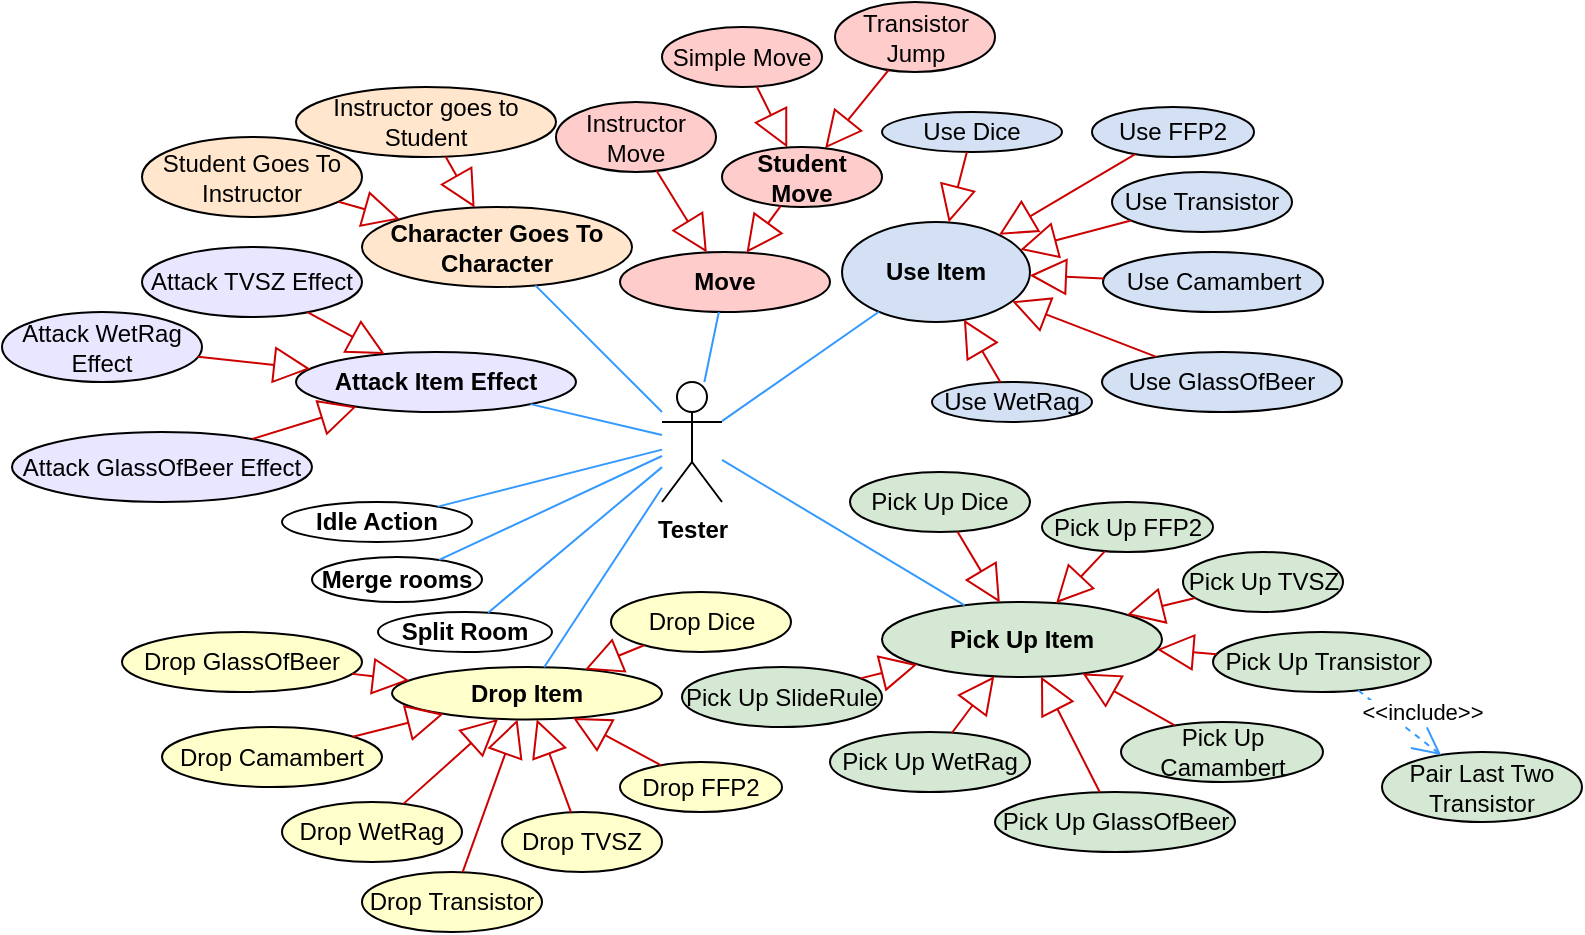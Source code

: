 <mxfile version="24.1.0" type="device">
  <diagram name="UseCase" id="qsMjnIcyi-WN0eaT_Iao">
    <mxGraphModel dx="1075" dy="518" grid="1" gridSize="10" guides="1" tooltips="1" connect="1" arrows="1" fold="1" page="1" pageScale="1" pageWidth="827" pageHeight="1169" math="0" shadow="0">
      <root>
        <mxCell id="0" />
        <mxCell id="1" parent="0" />
        <mxCell id="lT9Hb-5_YNJ0qb3hjdj5-1" value="&lt;b&gt;Tester&lt;/b&gt;" style="shape=umlActor;verticalLabelPosition=bottom;verticalAlign=top;html=1;strokeColor=#000000;" parent="1" vertex="1">
          <mxGeometry x="340" y="345" width="30" height="60" as="geometry" />
        </mxCell>
        <mxCell id="lT9Hb-5_YNJ0qb3hjdj5-2" value="&lt;b&gt;Move&lt;/b&gt;" style="ellipse;whiteSpace=wrap;html=1;fillColor=#FFCCCC;" parent="1" vertex="1">
          <mxGeometry x="319" y="280" width="105" height="30" as="geometry" />
        </mxCell>
        <mxCell id="lT9Hb-5_YNJ0qb3hjdj5-3" value="Transistor Jump" style="ellipse;whiteSpace=wrap;html=1;fillColor=#FFCCCC;" parent="1" vertex="1">
          <mxGeometry x="426.5" y="155" width="80" height="35" as="geometry" />
        </mxCell>
        <mxCell id="lT9Hb-5_YNJ0qb3hjdj5-4" value="Simple Move" style="ellipse;whiteSpace=wrap;html=1;fillColor=#FFCCCC;" parent="1" vertex="1">
          <mxGeometry x="340" y="167.5" width="80" height="30" as="geometry" />
        </mxCell>
        <mxCell id="lT9Hb-5_YNJ0qb3hjdj5-5" value="" style="endArrow=block;endSize=16;endFill=0;html=1;rounded=0;strokeColor=#CC0000;" parent="1" source="lT9Hb-5_YNJ0qb3hjdj5-3" target="MtzeGrgQ0cjP38RyA9aJ-1" edge="1">
          <mxGeometry width="160" relative="1" as="geometry">
            <mxPoint x="260" y="305" as="sourcePoint" />
            <mxPoint x="420" y="305" as="targetPoint" />
          </mxGeometry>
        </mxCell>
        <mxCell id="lT9Hb-5_YNJ0qb3hjdj5-6" value="" style="endArrow=block;endSize=16;endFill=0;html=1;rounded=0;strokeColor=#CC0000;" parent="1" source="lT9Hb-5_YNJ0qb3hjdj5-4" target="MtzeGrgQ0cjP38RyA9aJ-1" edge="1">
          <mxGeometry width="160" relative="1" as="geometry">
            <mxPoint x="390" y="169" as="sourcePoint" />
            <mxPoint x="494" y="251" as="targetPoint" />
          </mxGeometry>
        </mxCell>
        <mxCell id="lT9Hb-5_YNJ0qb3hjdj5-7" value="&lt;b&gt;Use Item&lt;/b&gt;" style="ellipse;whiteSpace=wrap;html=1;fillColor=#D4E1F5;" parent="1" vertex="1">
          <mxGeometry x="430" y="265" width="94" height="50" as="geometry" />
        </mxCell>
        <mxCell id="lT9Hb-5_YNJ0qb3hjdj5-9" value="Use Dice" style="ellipse;whiteSpace=wrap;html=1;fillColor=#D4E1F5;" parent="1" vertex="1">
          <mxGeometry x="450" y="210" width="90" height="20" as="geometry" />
        </mxCell>
        <mxCell id="lT9Hb-5_YNJ0qb3hjdj5-12" value="" style="endArrow=none;html=1;rounded=0;strokeColor=#3399FF;" parent="1" source="lT9Hb-5_YNJ0qb3hjdj5-1" target="lT9Hb-5_YNJ0qb3hjdj5-2" edge="1">
          <mxGeometry width="50" height="50" relative="1" as="geometry">
            <mxPoint x="540" y="355" as="sourcePoint" />
            <mxPoint x="590" y="305" as="targetPoint" />
          </mxGeometry>
        </mxCell>
        <mxCell id="lT9Hb-5_YNJ0qb3hjdj5-14" value="Use FFP2" style="ellipse;whiteSpace=wrap;html=1;fillColor=#D4E1F5;" parent="1" vertex="1">
          <mxGeometry x="555" y="207.5" width="81" height="25" as="geometry" />
        </mxCell>
        <mxCell id="lT9Hb-5_YNJ0qb3hjdj5-16" value="" style="endArrow=none;html=1;rounded=0;strokeColor=#3399FF;" parent="1" source="lT9Hb-5_YNJ0qb3hjdj5-1" target="lT9Hb-5_YNJ0qb3hjdj5-7" edge="1">
          <mxGeometry width="50" height="50" relative="1" as="geometry">
            <mxPoint x="430" y="435" as="sourcePoint" />
            <mxPoint x="480" y="385" as="targetPoint" />
          </mxGeometry>
        </mxCell>
        <mxCell id="lT9Hb-5_YNJ0qb3hjdj5-18" value="Use Transistor" style="ellipse;whiteSpace=wrap;html=1;fillColor=#D4E1F5;" parent="1" vertex="1">
          <mxGeometry x="565" y="240" width="90" height="30" as="geometry" />
        </mxCell>
        <mxCell id="lT9Hb-5_YNJ0qb3hjdj5-19" value="Use Camambert" style="ellipse;whiteSpace=wrap;html=1;fillColor=#D4E1F5;" parent="1" vertex="1">
          <mxGeometry x="560.5" y="280" width="110" height="30" as="geometry" />
        </mxCell>
        <mxCell id="lT9Hb-5_YNJ0qb3hjdj5-20" value="Use GlassOfBeer" style="ellipse;whiteSpace=wrap;html=1;fillColor=#D4E1F5;" parent="1" vertex="1">
          <mxGeometry x="560" y="330" width="120" height="30" as="geometry" />
        </mxCell>
        <mxCell id="lT9Hb-5_YNJ0qb3hjdj5-21" value="Use WetRag" style="ellipse;whiteSpace=wrap;html=1;fillColor=#D4E1F5;" parent="1" vertex="1">
          <mxGeometry x="475" y="345" width="80" height="20" as="geometry" />
        </mxCell>
        <mxCell id="lT9Hb-5_YNJ0qb3hjdj5-22" value="" style="endArrow=block;endSize=16;endFill=0;html=1;rounded=0;strokeColor=#CC0000;" parent="1" source="lT9Hb-5_YNJ0qb3hjdj5-9" target="lT9Hb-5_YNJ0qb3hjdj5-7" edge="1">
          <mxGeometry width="160" relative="1" as="geometry">
            <mxPoint x="612" y="263" as="sourcePoint" />
            <mxPoint x="516" y="318" as="targetPoint" />
          </mxGeometry>
        </mxCell>
        <mxCell id="lT9Hb-5_YNJ0qb3hjdj5-23" value="" style="endArrow=block;endSize=16;endFill=0;html=1;rounded=0;strokeColor=#CC0000;" parent="1" source="lT9Hb-5_YNJ0qb3hjdj5-14" target="lT9Hb-5_YNJ0qb3hjdj5-7" edge="1">
          <mxGeometry width="160" relative="1" as="geometry">
            <mxPoint x="622" y="273" as="sourcePoint" />
            <mxPoint x="526" y="328" as="targetPoint" />
          </mxGeometry>
        </mxCell>
        <mxCell id="lT9Hb-5_YNJ0qb3hjdj5-25" value="" style="endArrow=block;endSize=16;endFill=0;html=1;rounded=0;strokeColor=#CC0000;" parent="1" source="lT9Hb-5_YNJ0qb3hjdj5-18" target="lT9Hb-5_YNJ0qb3hjdj5-7" edge="1">
          <mxGeometry width="160" relative="1" as="geometry">
            <mxPoint x="642" y="293" as="sourcePoint" />
            <mxPoint x="546" y="348" as="targetPoint" />
          </mxGeometry>
        </mxCell>
        <mxCell id="lT9Hb-5_YNJ0qb3hjdj5-26" value="" style="endArrow=block;endSize=16;endFill=0;html=1;rounded=0;strokeColor=#CC0000;" parent="1" source="lT9Hb-5_YNJ0qb3hjdj5-19" target="lT9Hb-5_YNJ0qb3hjdj5-7" edge="1">
          <mxGeometry width="160" relative="1" as="geometry">
            <mxPoint x="652" y="303" as="sourcePoint" />
            <mxPoint x="556" y="358" as="targetPoint" />
          </mxGeometry>
        </mxCell>
        <mxCell id="lT9Hb-5_YNJ0qb3hjdj5-27" value="" style="endArrow=block;endSize=16;endFill=0;html=1;rounded=0;strokeColor=#CC0000;" parent="1" source="lT9Hb-5_YNJ0qb3hjdj5-20" target="lT9Hb-5_YNJ0qb3hjdj5-7" edge="1">
          <mxGeometry width="160" relative="1" as="geometry">
            <mxPoint x="662" y="313" as="sourcePoint" />
            <mxPoint x="566" y="368" as="targetPoint" />
          </mxGeometry>
        </mxCell>
        <mxCell id="lT9Hb-5_YNJ0qb3hjdj5-28" value="" style="endArrow=block;endSize=16;endFill=0;html=1;rounded=0;strokeColor=#CC0000;" parent="1" source="lT9Hb-5_YNJ0qb3hjdj5-21" target="lT9Hb-5_YNJ0qb3hjdj5-7" edge="1">
          <mxGeometry width="160" relative="1" as="geometry">
            <mxPoint x="672" y="323" as="sourcePoint" />
            <mxPoint x="576" y="378" as="targetPoint" />
          </mxGeometry>
        </mxCell>
        <mxCell id="lT9Hb-5_YNJ0qb3hjdj5-29" value="&lt;b&gt;Pick Up Item&lt;/b&gt;" style="ellipse;whiteSpace=wrap;html=1;fillColor=#D5E8D4;" parent="1" vertex="1">
          <mxGeometry x="450" y="455" width="140" height="37.5" as="geometry" />
        </mxCell>
        <mxCell id="lT9Hb-5_YNJ0qb3hjdj5-30" value="" style="endArrow=none;html=1;rounded=0;strokeColor=#3399FF;fillColor=#D5E8D4;" parent="1" source="lT9Hb-5_YNJ0qb3hjdj5-1" target="lT9Hb-5_YNJ0qb3hjdj5-29" edge="1">
          <mxGeometry width="50" height="50" relative="1" as="geometry">
            <mxPoint x="310" y="525" as="sourcePoint" />
            <mxPoint x="360" y="475" as="targetPoint" />
          </mxGeometry>
        </mxCell>
        <mxCell id="lT9Hb-5_YNJ0qb3hjdj5-38" value="Pick Up Dice" style="ellipse;whiteSpace=wrap;html=1;fillColor=#D5E8D4;" parent="1" vertex="1">
          <mxGeometry x="434" y="390" width="90" height="30" as="geometry" />
        </mxCell>
        <mxCell id="lT9Hb-5_YNJ0qb3hjdj5-39" value="Pick Up&amp;nbsp;FFP2" style="ellipse;whiteSpace=wrap;html=1;fillColor=#D5E8D4;" parent="1" vertex="1">
          <mxGeometry x="530" y="405" width="85.5" height="25" as="geometry" />
        </mxCell>
        <mxCell id="lT9Hb-5_YNJ0qb3hjdj5-40" value="Pick Up TVSZ" style="ellipse;whiteSpace=wrap;html=1;fillColor=#D5E8D4;" parent="1" vertex="1">
          <mxGeometry x="600.5" y="430" width="80" height="30" as="geometry" />
        </mxCell>
        <mxCell id="lT9Hb-5_YNJ0qb3hjdj5-41" value="Pick Up&amp;nbsp;Transistor" style="ellipse;whiteSpace=wrap;html=1;fillColor=#D5E8D4;" parent="1" vertex="1">
          <mxGeometry x="615.5" y="470" width="109" height="30" as="geometry" />
        </mxCell>
        <mxCell id="lT9Hb-5_YNJ0qb3hjdj5-42" value="Pick Up Camambert" style="ellipse;whiteSpace=wrap;html=1;fillColor=#D5E8D4;" parent="1" vertex="1">
          <mxGeometry x="569.5" y="515" width="101" height="30" as="geometry" />
        </mxCell>
        <mxCell id="lT9Hb-5_YNJ0qb3hjdj5-43" value="Pick Up&amp;nbsp;GlassOfBeer" style="ellipse;whiteSpace=wrap;html=1;fillColor=#D5E8D4;" parent="1" vertex="1">
          <mxGeometry x="506.5" y="550" width="120" height="30" as="geometry" />
        </mxCell>
        <mxCell id="lT9Hb-5_YNJ0qb3hjdj5-44" value="Pick Up&amp;nbsp;WetRag" style="ellipse;whiteSpace=wrap;html=1;fillColor=#D5E8D4;" parent="1" vertex="1">
          <mxGeometry x="424" y="520" width="100" height="30" as="geometry" />
        </mxCell>
        <mxCell id="lT9Hb-5_YNJ0qb3hjdj5-45" value="" style="endArrow=block;endSize=16;endFill=0;html=1;rounded=0;strokeColor=#CC0000;" parent="1" source="lT9Hb-5_YNJ0qb3hjdj5-38" target="lT9Hb-5_YNJ0qb3hjdj5-29" edge="1">
          <mxGeometry width="160" relative="1" as="geometry">
            <mxPoint x="520" y="455" as="sourcePoint" />
            <mxPoint x="421" y="421.5" as="targetPoint" />
          </mxGeometry>
        </mxCell>
        <mxCell id="lT9Hb-5_YNJ0qb3hjdj5-46" value="" style="endArrow=block;endSize=16;endFill=0;html=1;rounded=0;strokeColor=#CC0000;" parent="1" source="lT9Hb-5_YNJ0qb3hjdj5-39" target="lT9Hb-5_YNJ0qb3hjdj5-29" edge="1">
          <mxGeometry width="160" relative="1" as="geometry">
            <mxPoint x="479" y="498.5" as="sourcePoint" />
            <mxPoint x="421" y="421.5" as="targetPoint" />
          </mxGeometry>
        </mxCell>
        <mxCell id="lT9Hb-5_YNJ0qb3hjdj5-47" value="" style="endArrow=block;endSize=16;endFill=0;html=1;rounded=0;strokeColor=#CC0000;" parent="1" source="lT9Hb-5_YNJ0qb3hjdj5-40" target="lT9Hb-5_YNJ0qb3hjdj5-29" edge="1">
          <mxGeometry width="160" relative="1" as="geometry">
            <mxPoint x="602" y="460" as="sourcePoint" />
            <mxPoint x="544" y="383" as="targetPoint" />
          </mxGeometry>
        </mxCell>
        <mxCell id="lT9Hb-5_YNJ0qb3hjdj5-48" value="" style="endArrow=block;endSize=16;endFill=0;html=1;rounded=0;strokeColor=#CC0000;" parent="1" source="lT9Hb-5_YNJ0qb3hjdj5-41" target="lT9Hb-5_YNJ0qb3hjdj5-29" edge="1">
          <mxGeometry width="160" relative="1" as="geometry">
            <mxPoint x="612" y="470" as="sourcePoint" />
            <mxPoint x="554" y="393" as="targetPoint" />
          </mxGeometry>
        </mxCell>
        <mxCell id="lT9Hb-5_YNJ0qb3hjdj5-49" value="" style="endArrow=block;endSize=16;endFill=0;html=1;rounded=0;strokeColor=#CC0000;" parent="1" source="lT9Hb-5_YNJ0qb3hjdj5-42" target="lT9Hb-5_YNJ0qb3hjdj5-29" edge="1">
          <mxGeometry width="160" relative="1" as="geometry">
            <mxPoint x="622" y="480" as="sourcePoint" />
            <mxPoint x="564" y="403" as="targetPoint" />
          </mxGeometry>
        </mxCell>
        <mxCell id="lT9Hb-5_YNJ0qb3hjdj5-50" value="" style="endArrow=block;endSize=16;endFill=0;html=1;rounded=0;strokeColor=#CC0000;" parent="1" source="lT9Hb-5_YNJ0qb3hjdj5-43" target="lT9Hb-5_YNJ0qb3hjdj5-29" edge="1">
          <mxGeometry width="160" relative="1" as="geometry">
            <mxPoint x="632" y="490" as="sourcePoint" />
            <mxPoint x="574" y="413" as="targetPoint" />
          </mxGeometry>
        </mxCell>
        <mxCell id="lT9Hb-5_YNJ0qb3hjdj5-51" value="" style="endArrow=block;endSize=16;endFill=0;html=1;rounded=0;strokeColor=#CC0000;" parent="1" source="lT9Hb-5_YNJ0qb3hjdj5-44" target="lT9Hb-5_YNJ0qb3hjdj5-29" edge="1">
          <mxGeometry width="160" relative="1" as="geometry">
            <mxPoint x="642" y="500" as="sourcePoint" />
            <mxPoint x="584" y="423" as="targetPoint" />
          </mxGeometry>
        </mxCell>
        <mxCell id="lT9Hb-5_YNJ0qb3hjdj5-55" value="&lt;b&gt;Idle Action&lt;/b&gt;" style="ellipse;whiteSpace=wrap;html=1;fillColor=default;" parent="1" vertex="1">
          <mxGeometry x="150" y="405" width="95" height="20" as="geometry" />
        </mxCell>
        <mxCell id="lT9Hb-5_YNJ0qb3hjdj5-56" value="" style="endArrow=none;html=1;rounded=0;strokeColor=#3399FF;" parent="1" source="lT9Hb-5_YNJ0qb3hjdj5-55" target="lT9Hb-5_YNJ0qb3hjdj5-1" edge="1">
          <mxGeometry width="50" height="50" relative="1" as="geometry">
            <mxPoint x="200" y="375" as="sourcePoint" />
            <mxPoint x="250" y="325" as="targetPoint" />
          </mxGeometry>
        </mxCell>
        <mxCell id="lT9Hb-5_YNJ0qb3hjdj5-63" value="Pair Last Two Transistor" style="ellipse;whiteSpace=wrap;html=1;fillColor=#D5E8D4;" parent="1" vertex="1">
          <mxGeometry x="700" y="530" width="100" height="35" as="geometry" />
        </mxCell>
        <mxCell id="lT9Hb-5_YNJ0qb3hjdj5-64" value="&amp;lt;&amp;lt;include&amp;gt;&amp;gt;" style="endArrow=open;endSize=12;dashed=1;html=1;rounded=0;strokeColor=#3399FF;" parent="1" source="lT9Hb-5_YNJ0qb3hjdj5-41" target="lT9Hb-5_YNJ0qb3hjdj5-63" edge="1">
          <mxGeometry x="0.209" y="11" width="160" relative="1" as="geometry">
            <mxPoint x="760" y="470" as="sourcePoint" />
            <mxPoint x="770" y="635" as="targetPoint" />
            <mxPoint as="offset" />
          </mxGeometry>
        </mxCell>
        <mxCell id="lT9Hb-5_YNJ0qb3hjdj5-65" value="&lt;b&gt;Drop Item&lt;/b&gt;" style="ellipse;whiteSpace=wrap;html=1;fillColor=#FFFFCC;" parent="1" vertex="1">
          <mxGeometry x="205" y="487.5" width="135" height="26.25" as="geometry" />
        </mxCell>
        <mxCell id="lT9Hb-5_YNJ0qb3hjdj5-66" value="" style="endArrow=none;html=1;rounded=0;strokeColor=#3399FF;" parent="1" source="lT9Hb-5_YNJ0qb3hjdj5-65" target="lT9Hb-5_YNJ0qb3hjdj5-1" edge="1">
          <mxGeometry width="50" height="50" relative="1" as="geometry">
            <mxPoint x="200" y="415" as="sourcePoint" />
            <mxPoint x="250" y="365" as="targetPoint" />
          </mxGeometry>
        </mxCell>
        <mxCell id="lT9Hb-5_YNJ0qb3hjdj5-67" value="Pick Up SlideRule" style="ellipse;whiteSpace=wrap;html=1;fillColor=#D5E8D4;" parent="1" vertex="1">
          <mxGeometry x="350" y="487.5" width="100" height="30" as="geometry" />
        </mxCell>
        <mxCell id="lT9Hb-5_YNJ0qb3hjdj5-68" value="" style="endArrow=block;endSize=16;endFill=0;html=1;rounded=0;strokeColor=#CC0000;" parent="1" source="lT9Hb-5_YNJ0qb3hjdj5-67" target="lT9Hb-5_YNJ0qb3hjdj5-29" edge="1">
          <mxGeometry width="160" relative="1" as="geometry">
            <mxPoint x="489" y="545" as="sourcePoint" />
            <mxPoint x="486" y="509" as="targetPoint" />
          </mxGeometry>
        </mxCell>
        <mxCell id="lT9Hb-5_YNJ0qb3hjdj5-70" value="Drop Dice" style="ellipse;whiteSpace=wrap;html=1;fillColor=#FFFFCC;" parent="1" vertex="1">
          <mxGeometry x="314.5" y="450" width="90" height="30" as="geometry" />
        </mxCell>
        <mxCell id="lT9Hb-5_YNJ0qb3hjdj5-71" value="Drop&amp;nbsp;FFP2" style="ellipse;whiteSpace=wrap;html=1;fillColor=#FFFFCC;" parent="1" vertex="1">
          <mxGeometry x="319" y="535" width="81" height="25" as="geometry" />
        </mxCell>
        <mxCell id="lT9Hb-5_YNJ0qb3hjdj5-72" value="Drop&amp;nbsp;TVSZ" style="ellipse;whiteSpace=wrap;html=1;fillColor=#FFFFCC;" parent="1" vertex="1">
          <mxGeometry x="260" y="560" width="80" height="30" as="geometry" />
        </mxCell>
        <mxCell id="lT9Hb-5_YNJ0qb3hjdj5-73" value="Drop&amp;nbsp;Transistor" style="ellipse;whiteSpace=wrap;html=1;fillColor=#FFFFCC;" parent="1" vertex="1">
          <mxGeometry x="190" y="590" width="90" height="30" as="geometry" />
        </mxCell>
        <mxCell id="lT9Hb-5_YNJ0qb3hjdj5-74" value="Drop&amp;nbsp;Camambert" style="ellipse;whiteSpace=wrap;html=1;fillColor=#FFFFCC;" parent="1" vertex="1">
          <mxGeometry x="90" y="517.5" width="110" height="30" as="geometry" />
        </mxCell>
        <mxCell id="lT9Hb-5_YNJ0qb3hjdj5-75" value="Drop&amp;nbsp;GlassOfBeer" style="ellipse;whiteSpace=wrap;html=1;fillColor=#FFFFCC;" parent="1" vertex="1">
          <mxGeometry x="70" y="470" width="120" height="30" as="geometry" />
        </mxCell>
        <mxCell id="lT9Hb-5_YNJ0qb3hjdj5-76" value="Drop&amp;nbsp;WetRag" style="ellipse;whiteSpace=wrap;html=1;fillColor=#FFFFCC;" parent="1" vertex="1">
          <mxGeometry x="150" y="555" width="90" height="30" as="geometry" />
        </mxCell>
        <mxCell id="lT9Hb-5_YNJ0qb3hjdj5-80" value="" style="endArrow=block;endSize=16;endFill=0;html=1;rounded=0;strokeColor=#CC0000;" parent="1" source="lT9Hb-5_YNJ0qb3hjdj5-75" target="lT9Hb-5_YNJ0qb3hjdj5-65" edge="1">
          <mxGeometry width="160" relative="1" as="geometry">
            <mxPoint x="514" y="580" as="sourcePoint" />
            <mxPoint x="514" y="539" as="targetPoint" />
          </mxGeometry>
        </mxCell>
        <mxCell id="lT9Hb-5_YNJ0qb3hjdj5-81" value="" style="endArrow=block;endSize=16;endFill=0;html=1;rounded=0;strokeColor=#CC0000;" parent="1" source="lT9Hb-5_YNJ0qb3hjdj5-70" target="lT9Hb-5_YNJ0qb3hjdj5-65" edge="1">
          <mxGeometry width="160" relative="1" as="geometry">
            <mxPoint x="524" y="590" as="sourcePoint" />
            <mxPoint x="524" y="549" as="targetPoint" />
          </mxGeometry>
        </mxCell>
        <mxCell id="lT9Hb-5_YNJ0qb3hjdj5-82" value="" style="endArrow=block;endSize=16;endFill=0;html=1;rounded=0;strokeColor=#CC0000;" parent="1" source="lT9Hb-5_YNJ0qb3hjdj5-71" target="lT9Hb-5_YNJ0qb3hjdj5-65" edge="1">
          <mxGeometry width="160" relative="1" as="geometry">
            <mxPoint x="534" y="600" as="sourcePoint" />
            <mxPoint x="534" y="559" as="targetPoint" />
          </mxGeometry>
        </mxCell>
        <mxCell id="lT9Hb-5_YNJ0qb3hjdj5-83" value="" style="endArrow=block;endSize=16;endFill=0;html=1;rounded=0;strokeColor=#CC0000;" parent="1" source="lT9Hb-5_YNJ0qb3hjdj5-72" target="lT9Hb-5_YNJ0qb3hjdj5-65" edge="1">
          <mxGeometry width="160" relative="1" as="geometry">
            <mxPoint x="544" y="610" as="sourcePoint" />
            <mxPoint x="544" y="569" as="targetPoint" />
          </mxGeometry>
        </mxCell>
        <mxCell id="lT9Hb-5_YNJ0qb3hjdj5-85" value="" style="endArrow=block;endSize=16;endFill=0;html=1;rounded=0;strokeColor=#CC0000;" parent="1" source="lT9Hb-5_YNJ0qb3hjdj5-73" target="lT9Hb-5_YNJ0qb3hjdj5-65" edge="1">
          <mxGeometry width="160" relative="1" as="geometry">
            <mxPoint x="564" y="630" as="sourcePoint" />
            <mxPoint x="564" y="589" as="targetPoint" />
          </mxGeometry>
        </mxCell>
        <mxCell id="lT9Hb-5_YNJ0qb3hjdj5-86" value="" style="endArrow=block;endSize=16;endFill=0;html=1;rounded=0;strokeColor=#CC0000;" parent="1" source="lT9Hb-5_YNJ0qb3hjdj5-76" target="lT9Hb-5_YNJ0qb3hjdj5-65" edge="1">
          <mxGeometry width="160" relative="1" as="geometry">
            <mxPoint x="574" y="640" as="sourcePoint" />
            <mxPoint x="574" y="599" as="targetPoint" />
          </mxGeometry>
        </mxCell>
        <mxCell id="lT9Hb-5_YNJ0qb3hjdj5-87" value="" style="endArrow=block;endSize=16;endFill=0;html=1;rounded=0;strokeColor=#CC0000;" parent="1" source="lT9Hb-5_YNJ0qb3hjdj5-74" target="lT9Hb-5_YNJ0qb3hjdj5-65" edge="1">
          <mxGeometry width="160" relative="1" as="geometry">
            <mxPoint x="584" y="650" as="sourcePoint" />
            <mxPoint x="584" y="609" as="targetPoint" />
          </mxGeometry>
        </mxCell>
        <mxCell id="8VuKFUdI4f5eGSDuHEeQ-1" value="&lt;b&gt;Merge rooms&lt;/b&gt;" style="ellipse;whiteSpace=wrap;html=1;fillColor=#FFFFFF;" parent="1" vertex="1">
          <mxGeometry x="165" y="432.5" width="85" height="22.5" as="geometry" />
        </mxCell>
        <mxCell id="8VuKFUdI4f5eGSDuHEeQ-2" value="&lt;b&gt;Split Room&lt;/b&gt;" style="ellipse;whiteSpace=wrap;html=1;" parent="1" vertex="1">
          <mxGeometry x="198" y="460" width="87" height="20" as="geometry" />
        </mxCell>
        <mxCell id="8VuKFUdI4f5eGSDuHEeQ-3" value="" style="endArrow=none;html=1;rounded=0;strokeColor=#3399FF;" parent="1" source="8VuKFUdI4f5eGSDuHEeQ-1" target="lT9Hb-5_YNJ0qb3hjdj5-1" edge="1">
          <mxGeometry width="50" height="50" relative="1" as="geometry">
            <mxPoint x="260" y="395" as="sourcePoint" />
            <mxPoint x="320" y="355" as="targetPoint" />
          </mxGeometry>
        </mxCell>
        <mxCell id="8VuKFUdI4f5eGSDuHEeQ-4" value="" style="endArrow=none;html=1;rounded=0;strokeColor=#3399FF;" parent="1" source="8VuKFUdI4f5eGSDuHEeQ-2" target="lT9Hb-5_YNJ0qb3hjdj5-1" edge="1">
          <mxGeometry width="50" height="50" relative="1" as="geometry">
            <mxPoint x="100" y="295" as="sourcePoint" />
            <mxPoint x="150" y="245" as="targetPoint" />
          </mxGeometry>
        </mxCell>
        <mxCell id="8VuKFUdI4f5eGSDuHEeQ-7" value="&lt;b&gt;Character Goes To Character&lt;/b&gt;" style="ellipse;whiteSpace=wrap;html=1;fillColor=#FFE6CC;" parent="1" vertex="1">
          <mxGeometry x="190" y="257.5" width="135" height="40" as="geometry" />
        </mxCell>
        <mxCell id="8VuKFUdI4f5eGSDuHEeQ-8" value="" style="endArrow=none;html=1;rounded=0;strokeColor=#3399FF;" parent="1" source="8VuKFUdI4f5eGSDuHEeQ-7" target="lT9Hb-5_YNJ0qb3hjdj5-1" edge="1">
          <mxGeometry width="50" height="50" relative="1" as="geometry">
            <mxPoint x="200" y="275" as="sourcePoint" />
            <mxPoint x="250" y="225" as="targetPoint" />
          </mxGeometry>
        </mxCell>
        <mxCell id="8VuKFUdI4f5eGSDuHEeQ-10" value="Instructor goes to Student" style="ellipse;whiteSpace=wrap;html=1;fillColor=#FFE6CC;" parent="1" vertex="1">
          <mxGeometry x="157" y="197.5" width="130" height="35" as="geometry" />
        </mxCell>
        <mxCell id="8VuKFUdI4f5eGSDuHEeQ-11" value="Student Goes To Instructor" style="ellipse;whiteSpace=wrap;html=1;fillColor=#FFE6CC;" parent="1" vertex="1">
          <mxGeometry x="80" y="222.5" width="110" height="40" as="geometry" />
        </mxCell>
        <mxCell id="8VuKFUdI4f5eGSDuHEeQ-12" value="" style="endArrow=block;endSize=16;endFill=0;html=1;rounded=0;strokeColor=#CC0000;" parent="1" source="8VuKFUdI4f5eGSDuHEeQ-10" target="8VuKFUdI4f5eGSDuHEeQ-7" edge="1">
          <mxGeometry width="160" relative="1" as="geometry">
            <mxPoint x="-20" y="355" as="sourcePoint" />
            <mxPoint x="140" y="355" as="targetPoint" />
          </mxGeometry>
        </mxCell>
        <mxCell id="8VuKFUdI4f5eGSDuHEeQ-13" value="" style="endArrow=block;endSize=16;endFill=0;html=1;rounded=0;strokeColor=#CC0000;" parent="1" source="8VuKFUdI4f5eGSDuHEeQ-11" target="8VuKFUdI4f5eGSDuHEeQ-7" edge="1">
          <mxGeometry width="160" relative="1" as="geometry">
            <mxPoint x="182" y="240" as="sourcePoint" />
            <mxPoint x="221" y="286" as="targetPoint" />
          </mxGeometry>
        </mxCell>
        <mxCell id="GeqHjS34vTfnTjAdz5ga-6" style="edgeStyle=orthogonalEdgeStyle;rounded=0;orthogonalLoop=1;jettySize=auto;html=1;exitX=0.5;exitY=1;exitDx=0;exitDy=0;fillColor=#D5E8D4;" parent="1" source="lT9Hb-5_YNJ0qb3hjdj5-63" target="lT9Hb-5_YNJ0qb3hjdj5-63" edge="1">
          <mxGeometry relative="1" as="geometry" />
        </mxCell>
        <mxCell id="MtzeGrgQ0cjP38RyA9aJ-1" value="&lt;b&gt;Student Move&lt;/b&gt;" style="ellipse;whiteSpace=wrap;html=1;fillColor=#FFCCCC;" parent="1" vertex="1">
          <mxGeometry x="370" y="227.5" width="80" height="30" as="geometry" />
        </mxCell>
        <mxCell id="MtzeGrgQ0cjP38RyA9aJ-2" value="" style="endArrow=block;endSize=16;endFill=0;html=1;rounded=0;strokeColor=#CC0000;" parent="1" source="MtzeGrgQ0cjP38RyA9aJ-1" target="lT9Hb-5_YNJ0qb3hjdj5-2" edge="1">
          <mxGeometry width="160" relative="1" as="geometry">
            <mxPoint x="352" y="180" as="sourcePoint" />
            <mxPoint x="366" y="290" as="targetPoint" />
          </mxGeometry>
        </mxCell>
        <mxCell id="MtzeGrgQ0cjP38RyA9aJ-3" value="Instructor Move" style="ellipse;whiteSpace=wrap;html=1;fillColor=#FFCCCC;" parent="1" vertex="1">
          <mxGeometry x="287" y="205" width="80" height="35" as="geometry" />
        </mxCell>
        <mxCell id="MtzeGrgQ0cjP38RyA9aJ-4" value="" style="endArrow=block;endSize=16;endFill=0;html=1;rounded=0;strokeColor=#CC0000;" parent="1" source="MtzeGrgQ0cjP38RyA9aJ-3" target="lT9Hb-5_YNJ0qb3hjdj5-2" edge="1">
          <mxGeometry width="160" relative="1" as="geometry">
            <mxPoint x="367" y="197" as="sourcePoint" />
            <mxPoint x="392" y="231" as="targetPoint" />
          </mxGeometry>
        </mxCell>
        <mxCell id="MtzeGrgQ0cjP38RyA9aJ-7" value="&lt;b&gt;Attack Item Effect&lt;/b&gt;" style="ellipse;whiteSpace=wrap;html=1;fillColor=#E9E6FF;" parent="1" vertex="1">
          <mxGeometry x="157" y="330" width="140" height="30" as="geometry" />
        </mxCell>
        <mxCell id="MtzeGrgQ0cjP38RyA9aJ-8" value="" style="endArrow=none;html=1;rounded=0;strokeColor=#3399FF;" parent="1" source="lT9Hb-5_YNJ0qb3hjdj5-1" target="MtzeGrgQ0cjP38RyA9aJ-7" edge="1">
          <mxGeometry width="50" height="50" relative="1" as="geometry">
            <mxPoint x="-200" y="236.5" as="sourcePoint" />
            <mxPoint x="-210" y="327.5" as="targetPoint" />
          </mxGeometry>
        </mxCell>
        <mxCell id="MtzeGrgQ0cjP38RyA9aJ-11" value="Attack TVSZ Effect" style="ellipse;whiteSpace=wrap;html=1;fillColor=#E9E6FF;" parent="1" vertex="1">
          <mxGeometry x="80" y="277.5" width="110" height="35" as="geometry" />
        </mxCell>
        <mxCell id="MtzeGrgQ0cjP38RyA9aJ-14" value="Attack GlassOfBeer Effect" style="ellipse;whiteSpace=wrap;html=1;fillColor=#E9E6FF;" parent="1" vertex="1">
          <mxGeometry x="15" y="370" width="150" height="35" as="geometry" />
        </mxCell>
        <mxCell id="MtzeGrgQ0cjP38RyA9aJ-15" value="Attack WetRag Effect" style="ellipse;whiteSpace=wrap;html=1;fillColor=#E9E6FF;" parent="1" vertex="1">
          <mxGeometry x="10" y="310" width="100" height="35" as="geometry" />
        </mxCell>
        <mxCell id="MtzeGrgQ0cjP38RyA9aJ-18" value="" style="endArrow=block;endSize=16;endFill=0;html=1;rounded=0;strokeColor=#CC0000;" parent="1" source="MtzeGrgQ0cjP38RyA9aJ-11" target="MtzeGrgQ0cjP38RyA9aJ-7" edge="1">
          <mxGeometry width="160" relative="1" as="geometry">
            <mxPoint x="32" y="312.5" as="sourcePoint" />
            <mxPoint x="-26" y="235.5" as="targetPoint" />
          </mxGeometry>
        </mxCell>
        <mxCell id="MtzeGrgQ0cjP38RyA9aJ-21" value="" style="endArrow=block;endSize=16;endFill=0;html=1;rounded=0;strokeColor=#CC0000;" parent="1" source="MtzeGrgQ0cjP38RyA9aJ-14" target="MtzeGrgQ0cjP38RyA9aJ-7" edge="1">
          <mxGeometry width="160" relative="1" as="geometry">
            <mxPoint x="62" y="342.5" as="sourcePoint" />
            <mxPoint x="4" y="265.5" as="targetPoint" />
          </mxGeometry>
        </mxCell>
        <mxCell id="MtzeGrgQ0cjP38RyA9aJ-22" value="" style="endArrow=block;endSize=16;endFill=0;html=1;rounded=0;strokeColor=#CC0000;" parent="1" source="MtzeGrgQ0cjP38RyA9aJ-15" target="MtzeGrgQ0cjP38RyA9aJ-7" edge="1">
          <mxGeometry width="160" relative="1" as="geometry">
            <mxPoint x="72" y="352.5" as="sourcePoint" />
            <mxPoint x="14" y="275.5" as="targetPoint" />
          </mxGeometry>
        </mxCell>
        <mxCell id="MtzeGrgQ0cjP38RyA9aJ-25" style="edgeStyle=orthogonalEdgeStyle;rounded=0;orthogonalLoop=1;jettySize=auto;html=1;exitX=0.5;exitY=1;exitDx=0;exitDy=0;" parent="1" edge="1">
          <mxGeometry relative="1" as="geometry">
            <mxPoint x="180" y="417.5" as="sourcePoint" />
            <mxPoint x="180" y="417.5" as="targetPoint" />
          </mxGeometry>
        </mxCell>
      </root>
    </mxGraphModel>
  </diagram>
</mxfile>
